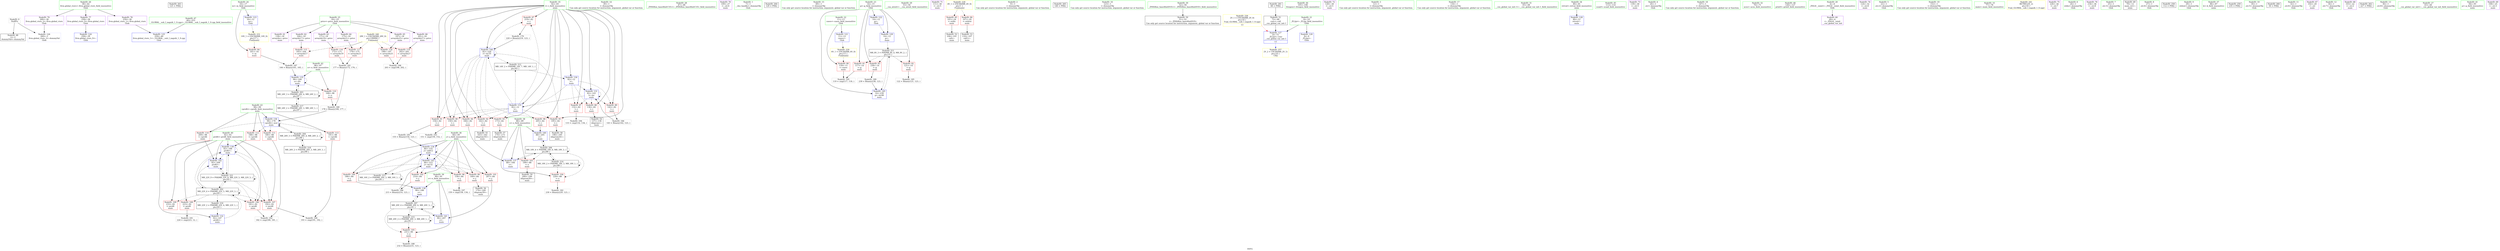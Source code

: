 digraph "SVFG" {
	label="SVFG";

	Node0x565497a27400 [shape=record,color=grey,label="{NodeID: 0\nNullPtr}"];
	Node0x565497a27400 -> Node0x565497a37d60[style=solid];
	Node0x565497a27400 -> Node0x565497a3ced0[style=solid];
	Node0x565497a5f340 [shape=record,color=black,label="{NodeID: 263\n125 = PHI()\n}"];
	Node0x565497a3f980 [shape=record,color=grey,label="{NodeID: 180\n178 = Binary(168, 177, )\n}"];
	Node0x565497a3f980 -> Node0x565497a3d720[style=solid];
	Node0x565497a37620 [shape=record,color=red,label="{NodeID: 97\n219\<--82\n\<--i\nmain\n}"];
	Node0x565497a37620 -> Node0x565497a3f800[style=solid];
	Node0x565497a26ca0 [shape=record,color=green,label="{NodeID: 14\n39\<--1\n\<--dummyObj\nCan only get source location for instruction, argument, global var or function.}"];
	Node0x565497a3a910 [shape=record,color=grey,label="{NodeID: 194\n133 = cmp(132, 134, )\n}"];
	Node0x565497a37160 [shape=record,color=red,label="{NodeID: 111\n180\<--98\n\<--cprofit\nmain\n}"];
	Node0x565497a37160 -> Node0x565497a3a610[style=solid];
	Node0x565497a35b20 [shape=record,color=green,label="{NodeID: 28\n47\<--48\n_ZNSt8ios_base4InitC1Ev\<--_ZNSt8ios_base4InitC1Ev_field_insensitive\n}"];
	Node0x565497a3cdd0 [shape=record,color=blue,label="{NodeID: 125\n259\<--40\nllvm.global_ctors_1\<--_GLOBAL__sub_I_naguib_1_0.cpp\nGlob }"];
	Node0x565497a367a0 [shape=record,color=green,label="{NodeID: 42\n96\<--97\nu\<--u_field_insensitive\nmain\n}"];
	Node0x565497a367a0 -> Node0x565497a37090[style=solid];
	Node0x565497a367a0 -> Node0x565497a3d650[style=solid];
	Node0x565497a3d990 [shape=record,color=blue,label="{NodeID: 139\n92\<--188\nprofit\<--\nmain\n}"];
	Node0x565497a3d990 -> Node0x565497a36d50[style=dashed];
	Node0x565497a3d990 -> Node0x565497a36e20[style=dashed];
	Node0x565497a3d990 -> Node0x565497a3d990[style=dashed];
	Node0x565497a3d990 -> Node0x565497a3dc00[style=dashed];
	Node0x565497a3d990 -> Node0x565497a493b0[style=dashed];
	Node0x565497a3d990 -> Node0x565497a4f2b0[style=dashed];
	Node0x565497a38440 [shape=record,color=black,label="{NodeID: 56\n170\<--169\nidxprom18\<--\nmain\n}"];
	Node0x565497a38fa0 [shape=record,color=purple,label="{NodeID: 70\n109\<--27\n\<--.str.4\nmain\n}"];
	Node0x565497a39b90 [shape=record,color=red,label="{NodeID: 84\n161\<--16\n\<--m\nmain\n}"];
	Node0x565497a39b90 -> Node0x565497a40400[style=solid];
	Node0x565497a26530 [shape=record,color=green,label="{NodeID: 1\n7\<--1\n__dso_handle\<--dummyObj\nGlob }"];
	Node0x565497a5f410 [shape=record,color=black,label="{NodeID: 264\n129 = PHI()\n}"];
	Node0x565497a3fb00 [shape=record,color=grey,label="{NodeID: 181\n177 = Binary(172, 176, )\n}"];
	Node0x565497a3fb00 -> Node0x565497a3f980[style=solid];
	Node0x565497a376f0 [shape=record,color=red,label="{NodeID: 98\n158\<--84\n\<--j\nmain\n}"];
	Node0x565497a376f0 -> Node0x565497a3ad90[style=solid];
	Node0x565497a26d70 [shape=record,color=green,label="{NodeID: 15\n69\<--1\n\<--dummyObj\nCan only get source location for instruction, argument, global var or function.}"];
	Node0x565497a3aa90 [shape=record,color=grey,label="{NodeID: 195\n119 = cmp(117, 118, )\n}"];
	Node0x565497a37230 [shape=record,color=red,label="{NodeID: 112\n188\<--98\n\<--cprofit\nmain\n}"];
	Node0x565497a37230 -> Node0x565497a3d990[style=solid];
	Node0x565497a35c20 [shape=record,color=green,label="{NodeID: 29\n53\<--54\n__cxa_atexit\<--__cxa_atexit_field_insensitive\n}"];
	Node0x565497a3ced0 [shape=record,color=blue, style = dotted,label="{NodeID: 126\n260\<--3\nllvm.global_ctors_2\<--dummyVal\nGlob }"];
	Node0x565497a36870 [shape=record,color=green,label="{NodeID: 43\n98\<--99\ncprofit\<--cprofit_field_insensitive\nmain\n}"];
	Node0x565497a36870 -> Node0x565497a37160[style=solid];
	Node0x565497a36870 -> Node0x565497a37230[style=solid];
	Node0x565497a36870 -> Node0x565497a37300[style=solid];
	Node0x565497a36870 -> Node0x565497a373d0[style=solid];
	Node0x565497a36870 -> Node0x565497a3d720[style=solid];
	Node0x565497a3da60 [shape=record,color=blue,label="{NodeID: 140\n88\<--205\ns\<--\nmain\n}"];
	Node0x565497a3da60 -> Node0x565497a4a7b0[style=dashed];
	Node0x565497a38510 [shape=record,color=black,label="{NodeID: 57\n174\<--173\nidxprom20\<--\nmain\n}"];
	Node0x565497a39070 [shape=record,color=purple,label="{NodeID: 71\n111\<--30\n\<--.str.5\nmain\n}"];
	Node0x565497a39c60 [shape=record,color=red,label="{NodeID: 85\n101\<--24\n\<--stdin\nmain\n}"];
	Node0x565497a39c60 -> Node0x565497a38100[style=solid];
	Node0x565497a27d70 [shape=record,color=green,label="{NodeID: 2\n9\<--1\n\<--dummyObj\nCan only get source location for instruction, argument, global var or function.}"];
	Node0x565497a5f510 [shape=record,color=black,label="{NodeID: 265\n140 = PHI()\n}"];
	Node0x565497a3fc80 [shape=record,color=grey,label="{NodeID: 182\n230 = Binary(229, 123, )\n}"];
	Node0x565497a377c0 [shape=record,color=red,label="{NodeID: 99\n169\<--84\n\<--j\nmain\n}"];
	Node0x565497a377c0 -> Node0x565497a38440[style=solid];
	Node0x565497a26e40 [shape=record,color=green,label="{NodeID: 16\n123\<--1\n\<--dummyObj\nCan only get source location for instruction, argument, global var or function.}"];
	Node0x565497a3ac10 [shape=record,color=grey,label="{NodeID: 196\n203 = cmp(198, 202, )\n}"];
	Node0x565497a37300 [shape=record,color=red,label="{NodeID: 113\n191\<--98\n\<--cprofit\nmain\n}"];
	Node0x565497a37300 -> Node0x565497a40880[style=solid];
	Node0x565497a35d20 [shape=record,color=green,label="{NodeID: 30\n52\<--58\n_ZNSt8ios_base4InitD1Ev\<--_ZNSt8ios_base4InitD1Ev_field_insensitive\n}"];
	Node0x565497a35d20 -> Node0x565497a37f30[style=solid];
	Node0x565497a3cfd0 [shape=record,color=blue,label="{NodeID: 127\n8\<--72\n_ZL2pi\<--conv\n__cxx_global_var_init.1\n|{<s0>13}}"];
	Node0x565497a3cfd0:s0 -> Node0x565497a544a0[style=dashed,color=blue];
	Node0x565497a36940 [shape=record,color=green,label="{NodeID: 44\n105\<--106\nfreopen\<--freopen_field_insensitive\n}"];
	Node0x565497a3db30 [shape=record,color=blue,label="{NodeID: 141\n90\<--207\ne\<--\nmain\n}"];
	Node0x565497a3db30 -> Node0x565497a4acb0[style=dashed];
	Node0x565497a385e0 [shape=record,color=black,label="{NodeID: 58\n196\<--195\nidxprom24\<--\nmain\n}"];
	Node0x565497a39140 [shape=record,color=purple,label="{NodeID: 72\n128\<--30\n\<--.str.5\nmain\n}"];
	Node0x565497a39d30 [shape=record,color=red,label="{NodeID: 86\n107\<--29\n\<--stdout\nmain\n}"];
	Node0x565497a39d30 -> Node0x565497a381d0[style=solid];
	Node0x565497a26230 [shape=record,color=green,label="{NodeID: 3\n12\<--1\n\<--dummyObj\nCan only get source location for instruction, argument, global var or function.}"];
	Node0x565497a3fe00 [shape=record,color=grey,label="{NodeID: 183\n155 = Binary(154, 123, )\n}"];
	Node0x565497a3fe00 -> Node0x565497a3d580[style=solid];
	Node0x565497a37890 [shape=record,color=red,label="{NodeID: 100\n186\<--84\n\<--j\nmain\n}"];
	Node0x565497a37890 -> Node0x565497a3d8c0[style=solid];
	Node0x565497a26f10 [shape=record,color=green,label="{NodeID: 17\n134\<--1\n\<--dummyObj\nCan only get source location for instruction, argument, global var or function.}"];
	Node0x565497a3ad90 [shape=record,color=grey,label="{NodeID: 197\n159 = cmp(158, 134, )\n}"];
	Node0x565497a373d0 [shape=record,color=red,label="{NodeID: 114\n209\<--98\n\<--cprofit\nmain\n}"];
	Node0x565497a373d0 -> Node0x565497a3dc00[style=solid];
	Node0x565497a35e20 [shape=record,color=green,label="{NodeID: 31\n65\<--66\n__cxx_global_var_init.1\<--__cxx_global_var_init.1_field_insensitive\n}"];
	Node0x565497a4c0b0 [shape=record,color=black,label="{NodeID: 211\nMR_8V_3 = PHI(MR_8V_4, MR_8V_2, )\npts\{15 \}\n}"];
	Node0x565497a4c0b0 -> Node0x565497a39920[style=dashed];
	Node0x565497a4c0b0 -> Node0x565497a399f0[style=dashed];
	Node0x565497a4c0b0 -> Node0x565497a39ac0[style=dashed];
	Node0x565497a4c0b0 -> Node0x565497a3de70[style=dashed];
	Node0x565497a3d0a0 [shape=record,color=blue,label="{NodeID: 128\n80\<--12\nretval\<--\nmain\n}"];
	Node0x565497a36a40 [shape=record,color=green,label="{NodeID: 45\n113\<--114\nscanf\<--scanf_field_insensitive\n}"];
	Node0x565497a3dc00 [shape=record,color=blue,label="{NodeID: 142\n92\<--209\nprofit\<--\nmain\n}"];
	Node0x565497a3dc00 -> Node0x565497a4f2b0[style=dashed];
	Node0x565497a386b0 [shape=record,color=black,label="{NodeID: 59\n200\<--199\nidxprom26\<--\nmain\n}"];
	Node0x565497a39210 [shape=record,color=purple,label="{NodeID: 73\n139\<--30\n\<--.str.5\nmain\n}"];
	Node0x565497a39e00 [shape=record,color=red,label="{NodeID: 87\n132\<--82\n\<--i\nmain\n}"];
	Node0x565497a39e00 -> Node0x565497a3a910[style=solid];
	Node0x565497a262c0 [shape=record,color=green,label="{NodeID: 4\n20\<--1\n.str\<--dummyObj\nGlob }"];
	Node0x565497a3ff80 [shape=record,color=grey,label="{NodeID: 184\n143 = Binary(142, 123, )\n}"];
	Node0x565497a3ff80 -> Node0x565497a3d310[style=solid];
	Node0x565497a37960 [shape=record,color=red,label="{NodeID: 101\n207\<--84\n\<--j\nmain\n}"];
	Node0x565497a37960 -> Node0x565497a3db30[style=solid];
	Node0x565497a352b0 [shape=record,color=green,label="{NodeID: 18\n147\<--1\n\<--dummyObj\nCan only get source location for instruction, argument, global var or function.}"];
	Node0x565497a3c570 [shape=record,color=red,label="{NodeID: 115\n165\<--164\n\<--arrayidx17\nmain\n}"];
	Node0x565497a3c570 -> Node0x565497a40400[style=solid];
	Node0x565497a35f20 [shape=record,color=green,label="{NodeID: 32\n70\<--71\nacos\<--acos_field_insensitive\n}"];
	Node0x565497a4c5b0 [shape=record,color=black,label="{NodeID: 212\nMR_14V_2 = PHI(MR_14V_7, MR_14V_1, )\npts\{83 \}\n}"];
	Node0x565497a4c5b0 -> Node0x565497a3d240[style=dashed];
	Node0x565497a3d170 [shape=record,color=blue,label="{NodeID: 129\n14\<--12\ng\<--\nmain\n}"];
	Node0x565497a3d170 -> Node0x565497a4c0b0[style=dashed];
	Node0x565497a36b40 [shape=record,color=green,label="{NodeID: 46\n126\<--127\nprintf\<--printf_field_insensitive\n}"];
	Node0x565497a50bb0 [shape=record,color=yellow,style=double,label="{NodeID: 226\n2V_1 = ENCHI(MR_2V_0)\npts\{10 \}\nFun[_GLOBAL__sub_I_naguib_1_0.cpp]|{<s0>13}}"];
	Node0x565497a50bb0:s0 -> Node0x565497a3cfd0[style=dashed,color=red];
	Node0x565497a3dcd0 [shape=record,color=blue,label="{NodeID: 143\n84\<--215\nj\<--inc32\nmain\n}"];
	Node0x565497a3dcd0 -> Node0x565497a376f0[style=dashed];
	Node0x565497a3dcd0 -> Node0x565497a377c0[style=dashed];
	Node0x565497a3dcd0 -> Node0x565497a37890[style=dashed];
	Node0x565497a3dcd0 -> Node0x565497a37960[style=dashed];
	Node0x565497a3dcd0 -> Node0x565497a37a30[style=dashed];
	Node0x565497a3dcd0 -> Node0x565497a3d580[style=dashed];
	Node0x565497a3dcd0 -> Node0x565497a3dcd0[style=dashed];
	Node0x565497a3dcd0 -> Node0x565497a4cab0[style=dashed];
	Node0x565497a38780 [shape=record,color=purple,label="{NodeID: 60\n49\<--4\n\<--_ZStL8__ioinit\n__cxx_global_var_init\n}"];
	Node0x565497a52aa0 [shape=record,color=yellow,style=double,label="{NodeID: 240\n28V_1 = ENCHI(MR_28V_0)\npts\{190000 \}\nFun[main]}"];
	Node0x565497a52aa0 -> Node0x565497a3c570[style=dashed];
	Node0x565497a52aa0 -> Node0x565497a3c600[style=dashed];
	Node0x565497a52aa0 -> Node0x565497a3c690[style=dashed];
	Node0x565497a52aa0 -> Node0x565497a3c760[style=dashed];
	Node0x565497a52aa0 -> Node0x565497a3c830[style=dashed];
	Node0x565497a392e0 [shape=record,color=purple,label="{NodeID: 74\n124\<--32\n\<--.str.6\nmain\n}"];
	Node0x565497a39ed0 [shape=record,color=red,label="{NodeID: 88\n136\<--82\n\<--i\nmain\n}"];
	Node0x565497a39ed0 -> Node0x565497a382a0[style=solid];
	Node0x565497a278a0 [shape=record,color=green,label="{NodeID: 5\n22\<--1\n.str.2\<--dummyObj\nGlob }"];
	Node0x565497a40100 [shape=record,color=grey,label="{NodeID: 185\n122 = Binary(121, 123, )\n}"];
	Node0x565497a37a30 [shape=record,color=red,label="{NodeID: 102\n214\<--84\n\<--j\nmain\n}"];
	Node0x565497a37a30 -> Node0x565497a40280[style=solid];
	Node0x565497a35340 [shape=record,color=green,label="{NodeID: 19\n152\<--1\n\<--dummyObj\nCan only get source location for instruction, argument, global var or function.}"];
	Node0x565497a3c600 [shape=record,color=red,label="{NodeID: 116\n172\<--171\n\<--arrayidx19\nmain\n}"];
	Node0x565497a3c600 -> Node0x565497a3fb00[style=solid];
	Node0x565497a36020 [shape=record,color=green,label="{NodeID: 33\n77\<--78\nmain\<--main_field_insensitive\n}"];
	Node0x565497a4cab0 [shape=record,color=black,label="{NodeID: 213\nMR_16V_2 = PHI(MR_16V_3, MR_16V_1, )\npts\{85 \}\n}"];
	Node0x565497a4cab0 -> Node0x565497a3d580[style=dashed];
	Node0x565497a4cab0 -> Node0x565497a4cab0[style=dashed];
	Node0x565497a3d240 [shape=record,color=blue,label="{NodeID: 130\n82\<--12\ni\<--\nmain\n}"];
	Node0x565497a3d240 -> Node0x565497a39e00[style=dashed];
	Node0x565497a3d240 -> Node0x565497a39ed0[style=dashed];
	Node0x565497a3d240 -> Node0x565497a39fa0[style=dashed];
	Node0x565497a3d240 -> Node0x565497a3d310[style=dashed];
	Node0x565497a3d240 -> Node0x565497a3d4b0[style=dashed];
	Node0x565497a36c40 [shape=record,color=green,label="{NodeID: 47\n40\<--253\n_GLOBAL__sub_I_naguib_1_0.cpp\<--_GLOBAL__sub_I_naguib_1_0.cpp_field_insensitive\n}"];
	Node0x565497a36c40 -> Node0x565497a3cdd0[style=solid];
	Node0x565497a3dda0 [shape=record,color=blue,label="{NodeID: 144\n82\<--220\ni\<--inc35\nmain\n}"];
	Node0x565497a3dda0 -> Node0x565497a3a070[style=dashed];
	Node0x565497a3dda0 -> Node0x565497a3a140[style=dashed];
	Node0x565497a3dda0 -> Node0x565497a3a210[style=dashed];
	Node0x565497a3dda0 -> Node0x565497a3a2e0[style=dashed];
	Node0x565497a3dda0 -> Node0x565497a3a3b0[style=dashed];
	Node0x565497a3dda0 -> Node0x565497a3a480[style=dashed];
	Node0x565497a3dda0 -> Node0x565497a37550[style=dashed];
	Node0x565497a3dda0 -> Node0x565497a37620[style=dashed];
	Node0x565497a3dda0 -> Node0x565497a3dda0[style=dashed];
	Node0x565497a3dda0 -> Node0x565497a4c5b0[style=dashed];
	Node0x565497a38850 [shape=record,color=purple,label="{NodeID: 61\n138\<--18\narrayidx\<--price\nmain\n}"];
	Node0x565497a52b80 [shape=record,color=yellow,style=double,label="{NodeID: 241\nRETMU(2V_2)\npts\{10 \}\nFun[_GLOBAL__sub_I_naguib_1_0.cpp]}"];
	Node0x565497a393b0 [shape=record,color=purple,label="{NodeID: 75\n226\<--34\n\<--.str.7\nmain\n}"];
	Node0x565497a39fa0 [shape=record,color=red,label="{NodeID: 89\n142\<--82\n\<--i\nmain\n}"];
	Node0x565497a39fa0 -> Node0x565497a3ff80[style=solid];
	Node0x565497a27930 [shape=record,color=green,label="{NodeID: 6\n24\<--1\nstdin\<--dummyObj\nGlob }"];
	Node0x565497a40280 [shape=record,color=grey,label="{NodeID: 186\n215 = Binary(214, 123, )\n}"];
	Node0x565497a40280 -> Node0x565497a3dcd0[style=solid];
	Node0x565497a37b00 [shape=record,color=red,label="{NodeID: 103\n199\<--88\n\<--s\nmain\n}"];
	Node0x565497a37b00 -> Node0x565497a386b0[style=solid];
	Node0x565497a353d0 [shape=record,color=green,label="{NodeID: 20\n4\<--6\n_ZStL8__ioinit\<--_ZStL8__ioinit_field_insensitive\nGlob }"];
	Node0x565497a353d0 -> Node0x565497a38780[style=solid];
	Node0x565497a3c690 [shape=record,color=red,label="{NodeID: 117\n176\<--175\n\<--arrayidx21\nmain\n}"];
	Node0x565497a3c690 -> Node0x565497a3fb00[style=solid];
	Node0x565497a36120 [shape=record,color=green,label="{NodeID: 34\n80\<--81\nretval\<--retval_field_insensitive\nmain\n}"];
	Node0x565497a36120 -> Node0x565497a3d0a0[style=solid];
	Node0x565497a4cfb0 [shape=record,color=black,label="{NodeID: 214\nMR_18V_2 = PHI(MR_18V_3, MR_18V_1, )\npts\{89 \}\n}"];
	Node0x565497a4cfb0 -> Node0x565497a37bd0[style=dashed];
	Node0x565497a4cfb0 -> Node0x565497a4a7b0[style=dashed];
	Node0x565497a4cfb0 -> Node0x565497a4cfb0[style=dashed];
	Node0x565497a3d310 [shape=record,color=blue,label="{NodeID: 131\n82\<--143\ni\<--inc\nmain\n}"];
	Node0x565497a3d310 -> Node0x565497a39e00[style=dashed];
	Node0x565497a3d310 -> Node0x565497a39ed0[style=dashed];
	Node0x565497a3d310 -> Node0x565497a39fa0[style=dashed];
	Node0x565497a3d310 -> Node0x565497a3d310[style=dashed];
	Node0x565497a3d310 -> Node0x565497a3d4b0[style=dashed];
	Node0x565497a37d60 [shape=record,color=black,label="{NodeID: 48\n2\<--3\ndummyVal\<--dummyVal\n}"];
	Node0x565497a51ff0 [shape=record,color=yellow,style=double,label="{NodeID: 228\n4V_1 = ENCHI(MR_4V_0)\npts\{1 \}\nFun[main]}"];
	Node0x565497a51ff0 -> Node0x565497a39c60[style=dashed];
	Node0x565497a51ff0 -> Node0x565497a39d30[style=dashed];
	Node0x565497a3de70 [shape=record,color=blue,label="{NodeID: 145\n14\<--239\ng\<--inc46\nmain\n}"];
	Node0x565497a3de70 -> Node0x565497a4c0b0[style=dashed];
	Node0x565497a38920 [shape=record,color=purple,label="{NodeID: 62\n164\<--18\narrayidx17\<--price\nmain\n}"];
	Node0x565497a38920 -> Node0x565497a3c570[style=solid];
	Node0x565497a39480 [shape=record,color=purple,label="{NodeID: 76\n234\<--36\n\<--.str.8\nmain\n}"];
	Node0x565497a3a070 [shape=record,color=red,label="{NodeID: 90\n150\<--82\n\<--i\nmain\n}"];
	Node0x565497a3a070 -> Node0x565497a3a790[style=solid];
	Node0x565497a279c0 [shape=record,color=green,label="{NodeID: 7\n25\<--1\n.str.3\<--dummyObj\nGlob }"];
	Node0x565497a40400 [shape=record,color=grey,label="{NodeID: 187\n166 = Binary(161, 165, )\n}"];
	Node0x565497a40400 -> Node0x565497a3d650[style=solid];
	Node0x565497a37bd0 [shape=record,color=red,label="{NodeID: 104\n229\<--88\n\<--s\nmain\n}"];
	Node0x565497a37bd0 -> Node0x565497a3fc80[style=solid];
	Node0x565497a35460 [shape=record,color=green,label="{NodeID: 21\n8\<--10\n_ZL2pi\<--_ZL2pi_field_insensitive\nGlob }"];
	Node0x565497a35460 -> Node0x565497a3c900[style=solid];
	Node0x565497a35460 -> Node0x565497a3cfd0[style=solid];
	Node0x565497a3c760 [shape=record,color=red,label="{NodeID: 118\n198\<--197\n\<--arrayidx25\nmain\n}"];
	Node0x565497a3c760 -> Node0x565497a3ac10[style=solid];
	Node0x565497a361f0 [shape=record,color=green,label="{NodeID: 35\n82\<--83\ni\<--i_field_insensitive\nmain\n}"];
	Node0x565497a361f0 -> Node0x565497a39e00[style=solid];
	Node0x565497a361f0 -> Node0x565497a39ed0[style=solid];
	Node0x565497a361f0 -> Node0x565497a39fa0[style=solid];
	Node0x565497a361f0 -> Node0x565497a3a070[style=solid];
	Node0x565497a361f0 -> Node0x565497a3a140[style=solid];
	Node0x565497a361f0 -> Node0x565497a3a210[style=solid];
	Node0x565497a361f0 -> Node0x565497a3a2e0[style=solid];
	Node0x565497a361f0 -> Node0x565497a3a3b0[style=solid];
	Node0x565497a361f0 -> Node0x565497a3a480[style=solid];
	Node0x565497a361f0 -> Node0x565497a37550[style=solid];
	Node0x565497a361f0 -> Node0x565497a37620[style=solid];
	Node0x565497a361f0 -> Node0x565497a3d240[style=solid];
	Node0x565497a361f0 -> Node0x565497a3d310[style=solid];
	Node0x565497a361f0 -> Node0x565497a3d4b0[style=solid];
	Node0x565497a361f0 -> Node0x565497a3dda0[style=solid];
	Node0x565497a4d4b0 [shape=record,color=black,label="{NodeID: 215\nMR_20V_2 = PHI(MR_20V_3, MR_20V_1, )\npts\{91 \}\n}"];
	Node0x565497a4d4b0 -> Node0x565497a37ca0[style=dashed];
	Node0x565497a4d4b0 -> Node0x565497a4acb0[style=dashed];
	Node0x565497a4d4b0 -> Node0x565497a4d4b0[style=dashed];
	Node0x565497a3d3e0 [shape=record,color=blue,label="{NodeID: 132\n92\<--147\nprofit\<--\nmain\n}"];
	Node0x565497a3d3e0 -> Node0x565497a493b0[style=dashed];
	Node0x565497a37e60 [shape=record,color=black,label="{NodeID: 49\n79\<--12\nmain_ret\<--\nmain\n}"];
	Node0x565497a52100 [shape=record,color=yellow,style=double,label="{NodeID: 229\n6V_1 = ENCHI(MR_6V_0)\npts\{13 \}\nFun[main]}"];
	Node0x565497a52100 -> Node0x565497a39850[style=dashed];
	Node0x565497a389f0 [shape=record,color=purple,label="{NodeID: 63\n171\<--18\narrayidx19\<--price\nmain\n}"];
	Node0x565497a389f0 -> Node0x565497a3c600[style=solid];
	Node0x565497a39550 [shape=record,color=purple,label="{NodeID: 77\n258\<--38\nllvm.global_ctors_0\<--llvm.global_ctors\nGlob }"];
	Node0x565497a39550 -> Node0x565497a3ccd0[style=solid];
	Node0x565497a544a0 [shape=record,color=yellow,style=double,label="{NodeID: 257\n2V_2 = CSCHI(MR_2V_1)\npts\{10 \}\nCS[]}"];
	Node0x565497a3a140 [shape=record,color=red,label="{NodeID: 91\n154\<--82\n\<--i\nmain\n}"];
	Node0x565497a3a140 -> Node0x565497a3fe00[style=solid];
	Node0x565497a27a50 [shape=record,color=green,label="{NodeID: 8\n27\<--1\n.str.4\<--dummyObj\nGlob }"];
	Node0x565497a40580 [shape=record,color=grey,label="{NodeID: 188\n232 = Binary(231, 123, )\n}"];
	Node0x565497a37ca0 [shape=record,color=red,label="{NodeID: 105\n231\<--90\n\<--e\nmain\n}"];
	Node0x565497a37ca0 -> Node0x565497a40580[style=solid];
	Node0x565497a35520 [shape=record,color=green,label="{NodeID: 22\n11\<--13\ncases\<--cases_field_insensitive\nGlob }"];
	Node0x565497a35520 -> Node0x565497a39850[style=solid];
	Node0x565497a35520 -> Node0x565497a3c9d0[style=solid];
	Node0x565497a493b0 [shape=record,color=black,label="{NodeID: 202\nMR_22V_4 = PHI(MR_22V_5, MR_22V_3, )\npts\{93 \}\n}"];
	Node0x565497a493b0 -> Node0x565497a36d50[style=dashed];
	Node0x565497a493b0 -> Node0x565497a36e20[style=dashed];
	Node0x565497a493b0 -> Node0x565497a36ef0[style=dashed];
	Node0x565497a493b0 -> Node0x565497a36fc0[style=dashed];
	Node0x565497a493b0 -> Node0x565497a3d990[style=dashed];
	Node0x565497a493b0 -> Node0x565497a3dc00[style=dashed];
	Node0x565497a493b0 -> Node0x565497a493b0[style=dashed];
	Node0x565497a493b0 -> Node0x565497a4d9b0[style=dashed];
	Node0x565497a493b0 -> Node0x565497a4f2b0[style=dashed];
	Node0x565497a3c830 [shape=record,color=red,label="{NodeID: 119\n202\<--201\n\<--arrayidx27\nmain\n}"];
	Node0x565497a3c830 -> Node0x565497a3ac10[style=solid];
	Node0x565497a362c0 [shape=record,color=green,label="{NodeID: 36\n84\<--85\nj\<--j_field_insensitive\nmain\n}"];
	Node0x565497a362c0 -> Node0x565497a376f0[style=solid];
	Node0x565497a362c0 -> Node0x565497a377c0[style=solid];
	Node0x565497a362c0 -> Node0x565497a37890[style=solid];
	Node0x565497a362c0 -> Node0x565497a37960[style=solid];
	Node0x565497a362c0 -> Node0x565497a37a30[style=solid];
	Node0x565497a362c0 -> Node0x565497a3d580[style=solid];
	Node0x565497a362c0 -> Node0x565497a3dcd0[style=solid];
	Node0x565497a4d9b0 [shape=record,color=black,label="{NodeID: 216\nMR_22V_2 = PHI(MR_22V_4, MR_22V_1, )\npts\{93 \}\n}"];
	Node0x565497a4d9b0 -> Node0x565497a3d3e0[style=dashed];
	Node0x565497a3d4b0 [shape=record,color=blue,label="{NodeID: 133\n82\<--12\ni\<--\nmain\n}"];
	Node0x565497a3d4b0 -> Node0x565497a3a070[style=dashed];
	Node0x565497a3d4b0 -> Node0x565497a3a140[style=dashed];
	Node0x565497a3d4b0 -> Node0x565497a3a210[style=dashed];
	Node0x565497a3d4b0 -> Node0x565497a3a2e0[style=dashed];
	Node0x565497a3d4b0 -> Node0x565497a3a3b0[style=dashed];
	Node0x565497a3d4b0 -> Node0x565497a3a480[style=dashed];
	Node0x565497a3d4b0 -> Node0x565497a37550[style=dashed];
	Node0x565497a3d4b0 -> Node0x565497a37620[style=dashed];
	Node0x565497a3d4b0 -> Node0x565497a3dda0[style=dashed];
	Node0x565497a3d4b0 -> Node0x565497a4c5b0[style=dashed];
	Node0x565497a37f30 [shape=record,color=black,label="{NodeID: 50\n51\<--52\n\<--_ZNSt8ios_base4InitD1Ev\nCan only get source location for instruction, argument, global var or function.}"];
	Node0x565497a38ac0 [shape=record,color=purple,label="{NodeID: 64\n175\<--18\narrayidx21\<--price\nmain\n}"];
	Node0x565497a38ac0 -> Node0x565497a3c690[style=solid];
	Node0x565497a39650 [shape=record,color=purple,label="{NodeID: 78\n259\<--38\nllvm.global_ctors_1\<--llvm.global_ctors\nGlob }"];
	Node0x565497a39650 -> Node0x565497a3cdd0[style=solid];
	Node0x565497a5ee10 [shape=record,color=black,label="{NodeID: 258\n112 = PHI()\n}"];
	Node0x565497a3a210 [shape=record,color=red,label="{NodeID: 92\n162\<--82\n\<--i\nmain\n}"];
	Node0x565497a3a210 -> Node0x565497a38370[style=solid];
	Node0x565497a27ae0 [shape=record,color=green,label="{NodeID: 9\n29\<--1\nstdout\<--dummyObj\nGlob }"];
	Node0x565497a40700 [shape=record,color=grey,label="{NodeID: 189\n239 = Binary(238, 123, )\n}"];
	Node0x565497a40700 -> Node0x565497a3de70[style=solid];
	Node0x565497a36d50 [shape=record,color=red,label="{NodeID: 106\n181\<--92\n\<--profit\nmain\n}"];
	Node0x565497a36d50 -> Node0x565497a3a610[style=solid];
	Node0x565497a35620 [shape=record,color=green,label="{NodeID: 23\n14\<--15\ng\<--g_field_insensitive\nGlob }"];
	Node0x565497a35620 -> Node0x565497a39920[style=solid];
	Node0x565497a35620 -> Node0x565497a399f0[style=solid];
	Node0x565497a35620 -> Node0x565497a39ac0[style=solid];
	Node0x565497a35620 -> Node0x565497a3cad0[style=solid];
	Node0x565497a35620 -> Node0x565497a3d170[style=solid];
	Node0x565497a35620 -> Node0x565497a3de70[style=solid];
	Node0x565497a498b0 [shape=record,color=black,label="{NodeID: 203\nMR_24V_3 = PHI(MR_24V_4, MR_24V_2, )\npts\{97 \}\n}"];
	Node0x565497a498b0 -> Node0x565497a3d650[style=dashed];
	Node0x565497a498b0 -> Node0x565497a498b0[style=dashed];
	Node0x565497a498b0 -> Node0x565497a4deb0[style=dashed];
	Node0x565497a3c900 [shape=record,color=blue,label="{NodeID: 120\n8\<--9\n_ZL2pi\<--\nGlob }"];
	Node0x565497a36390 [shape=record,color=green,label="{NodeID: 37\n86\<--87\nk\<--k_field_insensitive\nmain\n}"];
	Node0x565497a4deb0 [shape=record,color=black,label="{NodeID: 217\nMR_24V_2 = PHI(MR_24V_3, MR_24V_1, )\npts\{97 \}\n}"];
	Node0x565497a4deb0 -> Node0x565497a498b0[style=dashed];
	Node0x565497a3d580 [shape=record,color=blue,label="{NodeID: 134\n84\<--155\nj\<--add12\nmain\n}"];
	Node0x565497a3d580 -> Node0x565497a376f0[style=dashed];
	Node0x565497a3d580 -> Node0x565497a377c0[style=dashed];
	Node0x565497a3d580 -> Node0x565497a37890[style=dashed];
	Node0x565497a3d580 -> Node0x565497a37960[style=dashed];
	Node0x565497a3d580 -> Node0x565497a37a30[style=dashed];
	Node0x565497a3d580 -> Node0x565497a3d580[style=dashed];
	Node0x565497a3d580 -> Node0x565497a3dcd0[style=dashed];
	Node0x565497a3d580 -> Node0x565497a4cab0[style=dashed];
	Node0x565497a38030 [shape=record,color=black,label="{NodeID: 51\n72\<--68\nconv\<--call\n__cxx_global_var_init.1\n}"];
	Node0x565497a38030 -> Node0x565497a3cfd0[style=solid];
	Node0x565497a522c0 [shape=record,color=yellow,style=double,label="{NodeID: 231\n10V_1 = ENCHI(MR_10V_0)\npts\{17 \}\nFun[main]}"];
	Node0x565497a522c0 -> Node0x565497a39b90[style=dashed];
	Node0x565497a38b90 [shape=record,color=purple,label="{NodeID: 65\n197\<--18\narrayidx25\<--price\nmain\n}"];
	Node0x565497a38b90 -> Node0x565497a3c760[style=solid];
	Node0x565497a39750 [shape=record,color=purple,label="{NodeID: 79\n260\<--38\nllvm.global_ctors_2\<--llvm.global_ctors\nGlob }"];
	Node0x565497a39750 -> Node0x565497a3ced0[style=solid];
	Node0x565497a5ef10 [shape=record,color=black,label="{NodeID: 259\n235 = PHI()\n}"];
	Node0x565497a3a2e0 [shape=record,color=red,label="{NodeID: 93\n173\<--82\n\<--i\nmain\n}"];
	Node0x565497a3a2e0 -> Node0x565497a38510[style=solid];
	Node0x565497a27b70 [shape=record,color=green,label="{NodeID: 10\n30\<--1\n.str.5\<--dummyObj\nGlob }"];
	Node0x565497a40880 [shape=record,color=grey,label="{NodeID: 190\n193 = cmp(191, 192, )\n}"];
	Node0x565497a36e20 [shape=record,color=red,label="{NodeID: 107\n192\<--92\n\<--profit\nmain\n}"];
	Node0x565497a36e20 -> Node0x565497a40880[style=solid];
	Node0x565497a35720 [shape=record,color=green,label="{NodeID: 24\n16\<--17\nm\<--m_field_insensitive\nGlob }"];
	Node0x565497a35720 -> Node0x565497a39b90[style=solid];
	Node0x565497a35720 -> Node0x565497a3cbd0[style=solid];
	Node0x565497a49db0 [shape=record,color=black,label="{NodeID: 204\nMR_26V_3 = PHI(MR_26V_4, MR_26V_2, )\npts\{99 \}\n}"];
	Node0x565497a49db0 -> Node0x565497a3d720[style=dashed];
	Node0x565497a49db0 -> Node0x565497a49db0[style=dashed];
	Node0x565497a49db0 -> Node0x565497a4e3b0[style=dashed];
	Node0x565497a3c9d0 [shape=record,color=blue,label="{NodeID: 121\n11\<--12\ncases\<--\nGlob }"];
	Node0x565497a3c9d0 -> Node0x565497a52100[style=dashed];
	Node0x565497a36460 [shape=record,color=green,label="{NodeID: 38\n88\<--89\ns\<--s_field_insensitive\nmain\n}"];
	Node0x565497a36460 -> Node0x565497a37b00[style=solid];
	Node0x565497a36460 -> Node0x565497a37bd0[style=solid];
	Node0x565497a36460 -> Node0x565497a3d7f0[style=solid];
	Node0x565497a36460 -> Node0x565497a3da60[style=solid];
	Node0x565497a4e3b0 [shape=record,color=black,label="{NodeID: 218\nMR_26V_2 = PHI(MR_26V_3, MR_26V_1, )\npts\{99 \}\n}"];
	Node0x565497a4e3b0 -> Node0x565497a49db0[style=dashed];
	Node0x565497a3d650 [shape=record,color=blue,label="{NodeID: 135\n96\<--166\nu\<--div\nmain\n}"];
	Node0x565497a3d650 -> Node0x565497a37090[style=dashed];
	Node0x565497a3d650 -> Node0x565497a3d650[style=dashed];
	Node0x565497a3d650 -> Node0x565497a498b0[style=dashed];
	Node0x565497a38100 [shape=record,color=black,label="{NodeID: 52\n104\<--101\ncall\<--\nmain\n}"];
	Node0x565497a38c60 [shape=record,color=purple,label="{NodeID: 66\n201\<--18\narrayidx27\<--price\nmain\n}"];
	Node0x565497a38c60 -> Node0x565497a3c830[style=solid];
	Node0x565497a39850 [shape=record,color=red,label="{NodeID: 80\n118\<--11\n\<--cases\nmain\n}"];
	Node0x565497a39850 -> Node0x565497a3aa90[style=solid];
	Node0x565497a5f010 [shape=record,color=black,label="{NodeID: 260\n50 = PHI()\n}"];
	Node0x565497a3a3b0 [shape=record,color=red,label="{NodeID: 94\n184\<--82\n\<--i\nmain\n}"];
	Node0x565497a3a3b0 -> Node0x565497a3d7f0[style=solid];
	Node0x565497a26a30 [shape=record,color=green,label="{NodeID: 11\n32\<--1\n.str.6\<--dummyObj\nGlob }"];
	Node0x565497a40a00 [shape=record,color=grey,label="{NodeID: 191\n224 = cmp(223, 12, )\n}"];
	Node0x565497a36ef0 [shape=record,color=red,label="{NodeID: 108\n223\<--92\n\<--profit\nmain\n}"];
	Node0x565497a36ef0 -> Node0x565497a40a00[style=solid];
	Node0x565497a35820 [shape=record,color=green,label="{NodeID: 25\n18\<--19\nprice\<--price_field_insensitive\nGlob }"];
	Node0x565497a35820 -> Node0x565497a38850[style=solid];
	Node0x565497a35820 -> Node0x565497a38920[style=solid];
	Node0x565497a35820 -> Node0x565497a389f0[style=solid];
	Node0x565497a35820 -> Node0x565497a38ac0[style=solid];
	Node0x565497a35820 -> Node0x565497a38b90[style=solid];
	Node0x565497a35820 -> Node0x565497a38c60[style=solid];
	Node0x565497a3cad0 [shape=record,color=blue,label="{NodeID: 122\n14\<--12\ng\<--\nGlob }"];
	Node0x565497a3cad0 -> Node0x565497a3d170[style=dashed];
	Node0x565497a36530 [shape=record,color=green,label="{NodeID: 39\n90\<--91\ne\<--e_field_insensitive\nmain\n}"];
	Node0x565497a36530 -> Node0x565497a37ca0[style=solid];
	Node0x565497a36530 -> Node0x565497a3d8c0[style=solid];
	Node0x565497a36530 -> Node0x565497a3db30[style=solid];
	Node0x565497a3d720 [shape=record,color=blue,label="{NodeID: 136\n98\<--178\ncprofit\<--mul\nmain\n}"];
	Node0x565497a3d720 -> Node0x565497a37160[style=dashed];
	Node0x565497a3d720 -> Node0x565497a37230[style=dashed];
	Node0x565497a3d720 -> Node0x565497a37300[style=dashed];
	Node0x565497a3d720 -> Node0x565497a373d0[style=dashed];
	Node0x565497a3d720 -> Node0x565497a3d720[style=dashed];
	Node0x565497a3d720 -> Node0x565497a49db0[style=dashed];
	Node0x565497a381d0 [shape=record,color=black,label="{NodeID: 53\n110\<--107\ncall1\<--\nmain\n}"];
	Node0x565497a38d30 [shape=record,color=purple,label="{NodeID: 67\n102\<--20\n\<--.str\nmain\n}"];
	Node0x565497a39920 [shape=record,color=red,label="{NodeID: 81\n117\<--14\n\<--g\nmain\n}"];
	Node0x565497a39920 -> Node0x565497a3aa90[style=solid];
	Node0x565497a5f110 [shape=record,color=black,label="{NodeID: 261\n68 = PHI()\n}"];
	Node0x565497a5f110 -> Node0x565497a38030[style=solid];
	Node0x565497a3a480 [shape=record,color=red,label="{NodeID: 95\n195\<--82\n\<--i\nmain\n}"];
	Node0x565497a3a480 -> Node0x565497a385e0[style=solid];
	Node0x565497a26b00 [shape=record,color=green,label="{NodeID: 12\n34\<--1\n.str.7\<--dummyObj\nGlob }"];
	Node0x565497a3a610 [shape=record,color=grey,label="{NodeID: 192\n182 = cmp(180, 181, )\n}"];
	Node0x565497a36fc0 [shape=record,color=red,label="{NodeID: 109\n233\<--92\n\<--profit\nmain\n}"];
	Node0x565497a35920 [shape=record,color=green,label="{NodeID: 26\n38\<--42\nllvm.global_ctors\<--llvm.global_ctors_field_insensitive\nGlob }"];
	Node0x565497a35920 -> Node0x565497a39550[style=solid];
	Node0x565497a35920 -> Node0x565497a39650[style=solid];
	Node0x565497a35920 -> Node0x565497a39750[style=solid];
	Node0x565497a4a7b0 [shape=record,color=black,label="{NodeID: 206\nMR_18V_4 = PHI(MR_18V_6, MR_18V_3, )\npts\{89 \}\n}"];
	Node0x565497a4a7b0 -> Node0x565497a37b00[style=dashed];
	Node0x565497a4a7b0 -> Node0x565497a37bd0[style=dashed];
	Node0x565497a4a7b0 -> Node0x565497a3d7f0[style=dashed];
	Node0x565497a4a7b0 -> Node0x565497a3da60[style=dashed];
	Node0x565497a4a7b0 -> Node0x565497a4a7b0[style=dashed];
	Node0x565497a4a7b0 -> Node0x565497a4cfb0[style=dashed];
	Node0x565497a3cbd0 [shape=record,color=blue,label="{NodeID: 123\n16\<--12\nm\<--\nGlob }"];
	Node0x565497a3cbd0 -> Node0x565497a522c0[style=dashed];
	Node0x565497a36600 [shape=record,color=green,label="{NodeID: 40\n92\<--93\nprofit\<--profit_field_insensitive\nmain\n}"];
	Node0x565497a36600 -> Node0x565497a36d50[style=solid];
	Node0x565497a36600 -> Node0x565497a36e20[style=solid];
	Node0x565497a36600 -> Node0x565497a36ef0[style=solid];
	Node0x565497a36600 -> Node0x565497a36fc0[style=solid];
	Node0x565497a36600 -> Node0x565497a3d3e0[style=solid];
	Node0x565497a36600 -> Node0x565497a3d990[style=solid];
	Node0x565497a36600 -> Node0x565497a3dc00[style=solid];
	Node0x565497a3d7f0 [shape=record,color=blue,label="{NodeID: 137\n88\<--184\ns\<--\nmain\n}"];
	Node0x565497a3d7f0 -> Node0x565497a4a7b0[style=dashed];
	Node0x565497a382a0 [shape=record,color=black,label="{NodeID: 54\n137\<--136\nidxprom\<--\nmain\n}"];
	Node0x565497a38e00 [shape=record,color=purple,label="{NodeID: 68\n103\<--22\n\<--.str.2\nmain\n}"];
	Node0x565497a399f0 [shape=record,color=red,label="{NodeID: 82\n121\<--14\n\<--g\nmain\n}"];
	Node0x565497a399f0 -> Node0x565497a40100[style=solid];
	Node0x565497a5f270 [shape=record,color=black,label="{NodeID: 262\n227 = PHI()\n}"];
	Node0x565497a3f800 [shape=record,color=grey,label="{NodeID: 179\n220 = Binary(219, 123, )\n}"];
	Node0x565497a3f800 -> Node0x565497a3dda0[style=solid];
	Node0x565497a37550 [shape=record,color=red,label="{NodeID: 96\n205\<--82\n\<--i\nmain\n}"];
	Node0x565497a37550 -> Node0x565497a3da60[style=solid];
	Node0x565497a26bd0 [shape=record,color=green,label="{NodeID: 13\n36\<--1\n.str.8\<--dummyObj\nGlob }"];
	Node0x565497a3a790 [shape=record,color=grey,label="{NodeID: 193\n151 = cmp(150, 152, )\n}"];
	Node0x565497a37090 [shape=record,color=red,label="{NodeID: 110\n168\<--96\n\<--u\nmain\n}"];
	Node0x565497a37090 -> Node0x565497a3f980[style=solid];
	Node0x565497a35a20 [shape=record,color=green,label="{NodeID: 27\n43\<--44\n__cxx_global_var_init\<--__cxx_global_var_init_field_insensitive\n}"];
	Node0x565497a4acb0 [shape=record,color=black,label="{NodeID: 207\nMR_20V_4 = PHI(MR_20V_6, MR_20V_3, )\npts\{91 \}\n}"];
	Node0x565497a4acb0 -> Node0x565497a37ca0[style=dashed];
	Node0x565497a4acb0 -> Node0x565497a3d8c0[style=dashed];
	Node0x565497a4acb0 -> Node0x565497a3db30[style=dashed];
	Node0x565497a4acb0 -> Node0x565497a4acb0[style=dashed];
	Node0x565497a4acb0 -> Node0x565497a4d4b0[style=dashed];
	Node0x565497a3ccd0 [shape=record,color=blue,label="{NodeID: 124\n258\<--39\nllvm.global_ctors_0\<--\nGlob }"];
	Node0x565497a366d0 [shape=record,color=green,label="{NodeID: 41\n94\<--95\np\<--p_field_insensitive\nmain\n}"];
	Node0x565497a4f2b0 [shape=record,color=black,label="{NodeID: 221\nMR_22V_9 = PHI(MR_22V_8, MR_22V_5, MR_22V_5, )\npts\{93 \}\n}"];
	Node0x565497a4f2b0 -> Node0x565497a36d50[style=dashed];
	Node0x565497a4f2b0 -> Node0x565497a36e20[style=dashed];
	Node0x565497a4f2b0 -> Node0x565497a3d990[style=dashed];
	Node0x565497a4f2b0 -> Node0x565497a3dc00[style=dashed];
	Node0x565497a4f2b0 -> Node0x565497a493b0[style=dashed];
	Node0x565497a4f2b0 -> Node0x565497a4f2b0[style=dashed];
	Node0x565497a3d8c0 [shape=record,color=blue,label="{NodeID: 138\n90\<--186\ne\<--\nmain\n}"];
	Node0x565497a3d8c0 -> Node0x565497a4acb0[style=dashed];
	Node0x565497a38370 [shape=record,color=black,label="{NodeID: 55\n163\<--162\nidxprom16\<--\nmain\n}"];
	Node0x565497a38ed0 [shape=record,color=purple,label="{NodeID: 69\n108\<--25\n\<--.str.3\nmain\n}"];
	Node0x565497a39ac0 [shape=record,color=red,label="{NodeID: 83\n238\<--14\n\<--g\nmain\n}"];
	Node0x565497a39ac0 -> Node0x565497a40700[style=solid];
}
